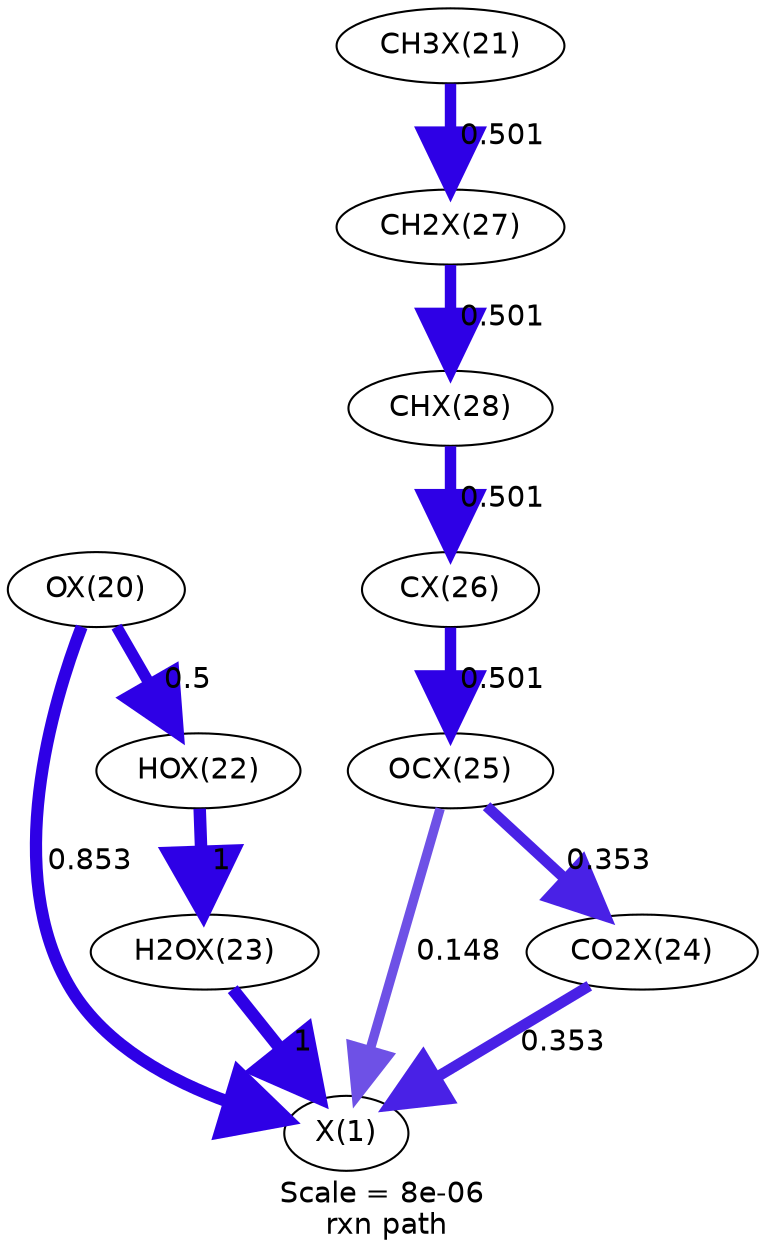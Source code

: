 digraph reaction_paths {
center=1;
s29 -> s27[fontname="Helvetica", penwidth=5.88, arrowsize=2.94, color="0.7, 1.35, 0.9"
, label=" 0.853"];
s34 -> s27[fontname="Helvetica", penwidth=4.56, arrowsize=2.28, color="0.7, 0.648, 0.9"
, label=" 0.148"];
s32 -> s27[fontname="Helvetica", penwidth=6, arrowsize=3, color="0.7, 1.5, 0.9"
, label=" 1"];
s33 -> s27[fontname="Helvetica", penwidth=5.21, arrowsize=2.61, color="0.7, 0.853, 0.9"
, label=" 0.353"];
s29 -> s31[fontname="Helvetica", penwidth=5.48, arrowsize=2.74, color="0.7, 1, 0.9"
, label=" 0.5"];
s31 -> s32[fontname="Helvetica", penwidth=6, arrowsize=3, color="0.7, 1.5, 0.9"
, label=" 1"];
s30 -> s36[fontname="Helvetica", penwidth=5.48, arrowsize=2.74, color="0.7, 1, 0.9"
, label=" 0.501"];
s36 -> s37[fontname="Helvetica", penwidth=5.48, arrowsize=2.74, color="0.7, 1, 0.9"
, label=" 0.501"];
s37 -> s35[fontname="Helvetica", penwidth=5.48, arrowsize=2.74, color="0.7, 1, 0.9"
, label=" 0.501"];
s35 -> s34[fontname="Helvetica", penwidth=5.48, arrowsize=2.74, color="0.7, 1, 0.9"
, label=" 0.501"];
s34 -> s33[fontname="Helvetica", penwidth=5.21, arrowsize=2.61, color="0.7, 0.853, 0.9"
, label=" 0.353"];
s27 [ fontname="Helvetica", label="X(1)"];
s29 [ fontname="Helvetica", label="OX(20)"];
s30 [ fontname="Helvetica", label="CH3X(21)"];
s31 [ fontname="Helvetica", label="HOX(22)"];
s32 [ fontname="Helvetica", label="H2OX(23)"];
s33 [ fontname="Helvetica", label="CO2X(24)"];
s34 [ fontname="Helvetica", label="OCX(25)"];
s35 [ fontname="Helvetica", label="CX(26)"];
s36 [ fontname="Helvetica", label="CH2X(27)"];
s37 [ fontname="Helvetica", label="CHX(28)"];
 label = "Scale = 8e-06\l rxn path";
 fontname = "Helvetica";
}
